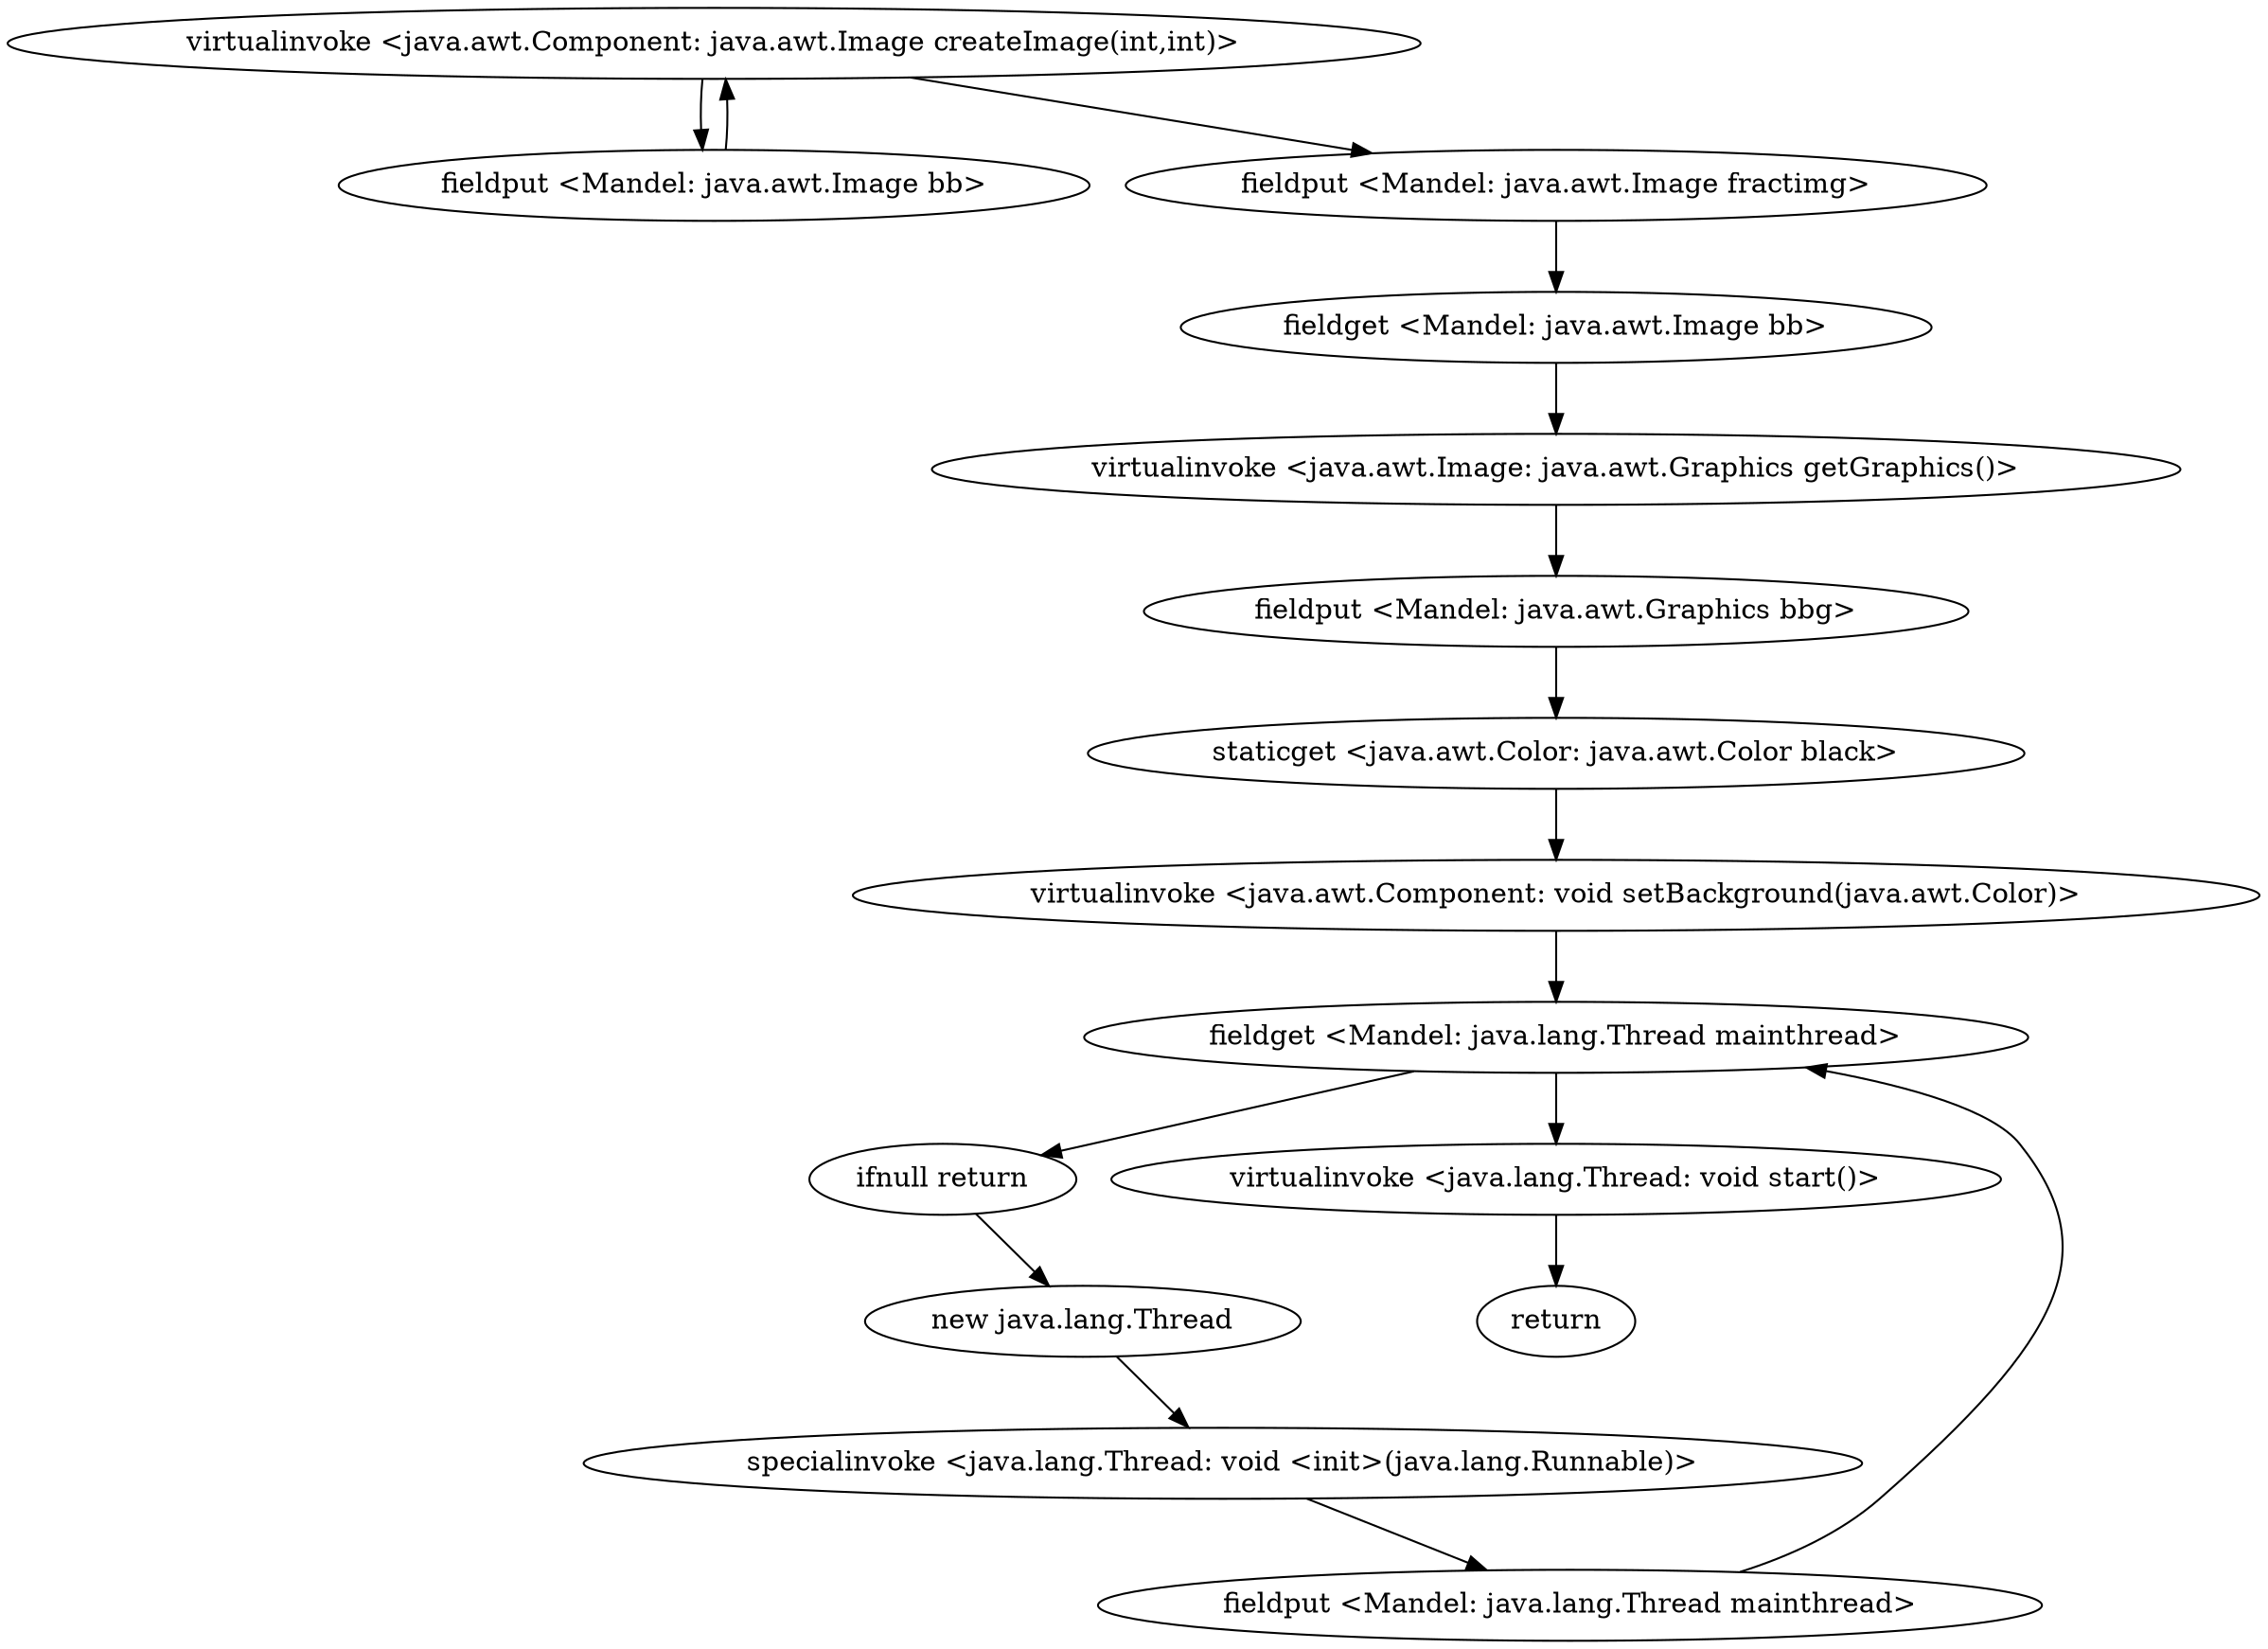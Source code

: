 digraph "" {
"virtualinvoke <java.awt.Component: java.awt.Image createImage(int,int)>";
 "virtualinvoke <java.awt.Component: java.awt.Image createImage(int,int)>"->"fieldput <Mandel: java.awt.Image bb>";
 "fieldput <Mandel: java.awt.Image bb>"->"virtualinvoke <java.awt.Component: java.awt.Image createImage(int,int)>";
 "virtualinvoke <java.awt.Component: java.awt.Image createImage(int,int)>"->"fieldput <Mandel: java.awt.Image fractimg>";
 "fieldput <Mandel: java.awt.Image fractimg>"->"fieldget <Mandel: java.awt.Image bb>";
 "fieldget <Mandel: java.awt.Image bb>"->"virtualinvoke <java.awt.Image: java.awt.Graphics getGraphics()>";
 "virtualinvoke <java.awt.Image: java.awt.Graphics getGraphics()>"->"fieldput <Mandel: java.awt.Graphics bbg>";
 "fieldput <Mandel: java.awt.Graphics bbg>"->"staticget <java.awt.Color: java.awt.Color black>";
 "staticget <java.awt.Color: java.awt.Color black>"->"virtualinvoke <java.awt.Component: void setBackground(java.awt.Color)>";
 "virtualinvoke <java.awt.Component: void setBackground(java.awt.Color)>"->"fieldget <Mandel: java.lang.Thread mainthread>";
 "fieldget <Mandel: java.lang.Thread mainthread>"->"ifnull return";
 "ifnull return"->"new java.lang.Thread";
 "new java.lang.Thread"->"specialinvoke <java.lang.Thread: void <init>(java.lang.Runnable)>";
 "specialinvoke <java.lang.Thread: void <init>(java.lang.Runnable)>"->"fieldput <Mandel: java.lang.Thread mainthread>";
 "fieldput <Mandel: java.lang.Thread mainthread>"->"fieldget <Mandel: java.lang.Thread mainthread>";
 "fieldget <Mandel: java.lang.Thread mainthread>"->"virtualinvoke <java.lang.Thread: void start()>";
 "virtualinvoke <java.lang.Thread: void start()>"->"return";
}
